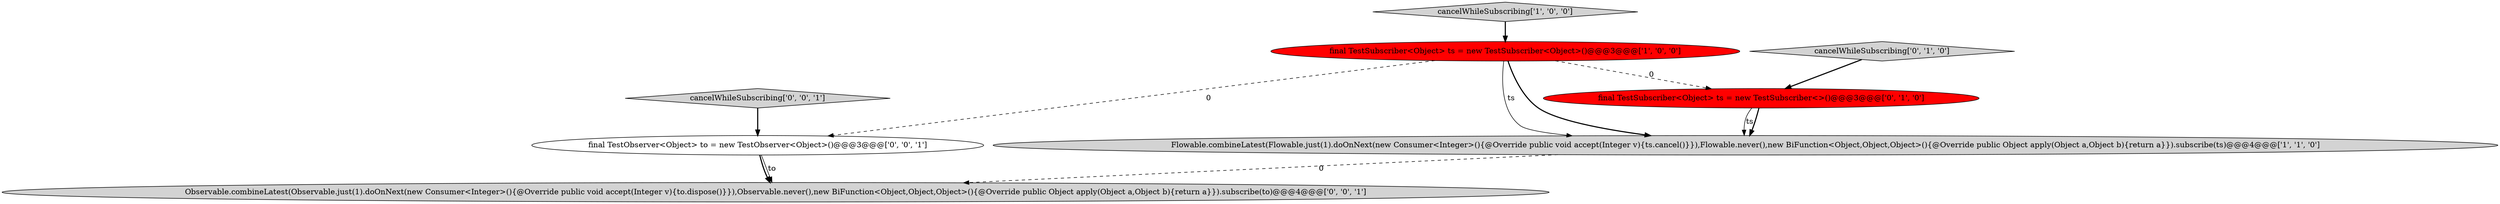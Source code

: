 digraph {
4 [style = filled, label = "cancelWhileSubscribing['0', '1', '0']", fillcolor = lightgray, shape = diamond image = "AAA0AAABBB2BBB"];
6 [style = filled, label = "cancelWhileSubscribing['0', '0', '1']", fillcolor = lightgray, shape = diamond image = "AAA0AAABBB3BBB"];
7 [style = filled, label = "final TestObserver<Object> to = new TestObserver<Object>()@@@3@@@['0', '0', '1']", fillcolor = white, shape = ellipse image = "AAA0AAABBB3BBB"];
2 [style = filled, label = "Flowable.combineLatest(Flowable.just(1).doOnNext(new Consumer<Integer>(){@Override public void accept(Integer v){ts.cancel()}}),Flowable.never(),new BiFunction<Object,Object,Object>(){@Override public Object apply(Object a,Object b){return a}}).subscribe(ts)@@@4@@@['1', '1', '0']", fillcolor = lightgray, shape = ellipse image = "AAA0AAABBB1BBB"];
0 [style = filled, label = "final TestSubscriber<Object> ts = new TestSubscriber<Object>()@@@3@@@['1', '0', '0']", fillcolor = red, shape = ellipse image = "AAA1AAABBB1BBB"];
5 [style = filled, label = "Observable.combineLatest(Observable.just(1).doOnNext(new Consumer<Integer>(){@Override public void accept(Integer v){to.dispose()}}),Observable.never(),new BiFunction<Object,Object,Object>(){@Override public Object apply(Object a,Object b){return a}}).subscribe(to)@@@4@@@['0', '0', '1']", fillcolor = lightgray, shape = ellipse image = "AAA0AAABBB3BBB"];
1 [style = filled, label = "cancelWhileSubscribing['1', '0', '0']", fillcolor = lightgray, shape = diamond image = "AAA0AAABBB1BBB"];
3 [style = filled, label = "final TestSubscriber<Object> ts = new TestSubscriber<>()@@@3@@@['0', '1', '0']", fillcolor = red, shape = ellipse image = "AAA1AAABBB2BBB"];
0->2 [style = solid, label="ts"];
4->3 [style = bold, label=""];
2->5 [style = dashed, label="0"];
7->5 [style = bold, label=""];
0->3 [style = dashed, label="0"];
1->0 [style = bold, label=""];
3->2 [style = solid, label="ts"];
3->2 [style = bold, label=""];
6->7 [style = bold, label=""];
0->7 [style = dashed, label="0"];
7->5 [style = solid, label="to"];
0->2 [style = bold, label=""];
}
